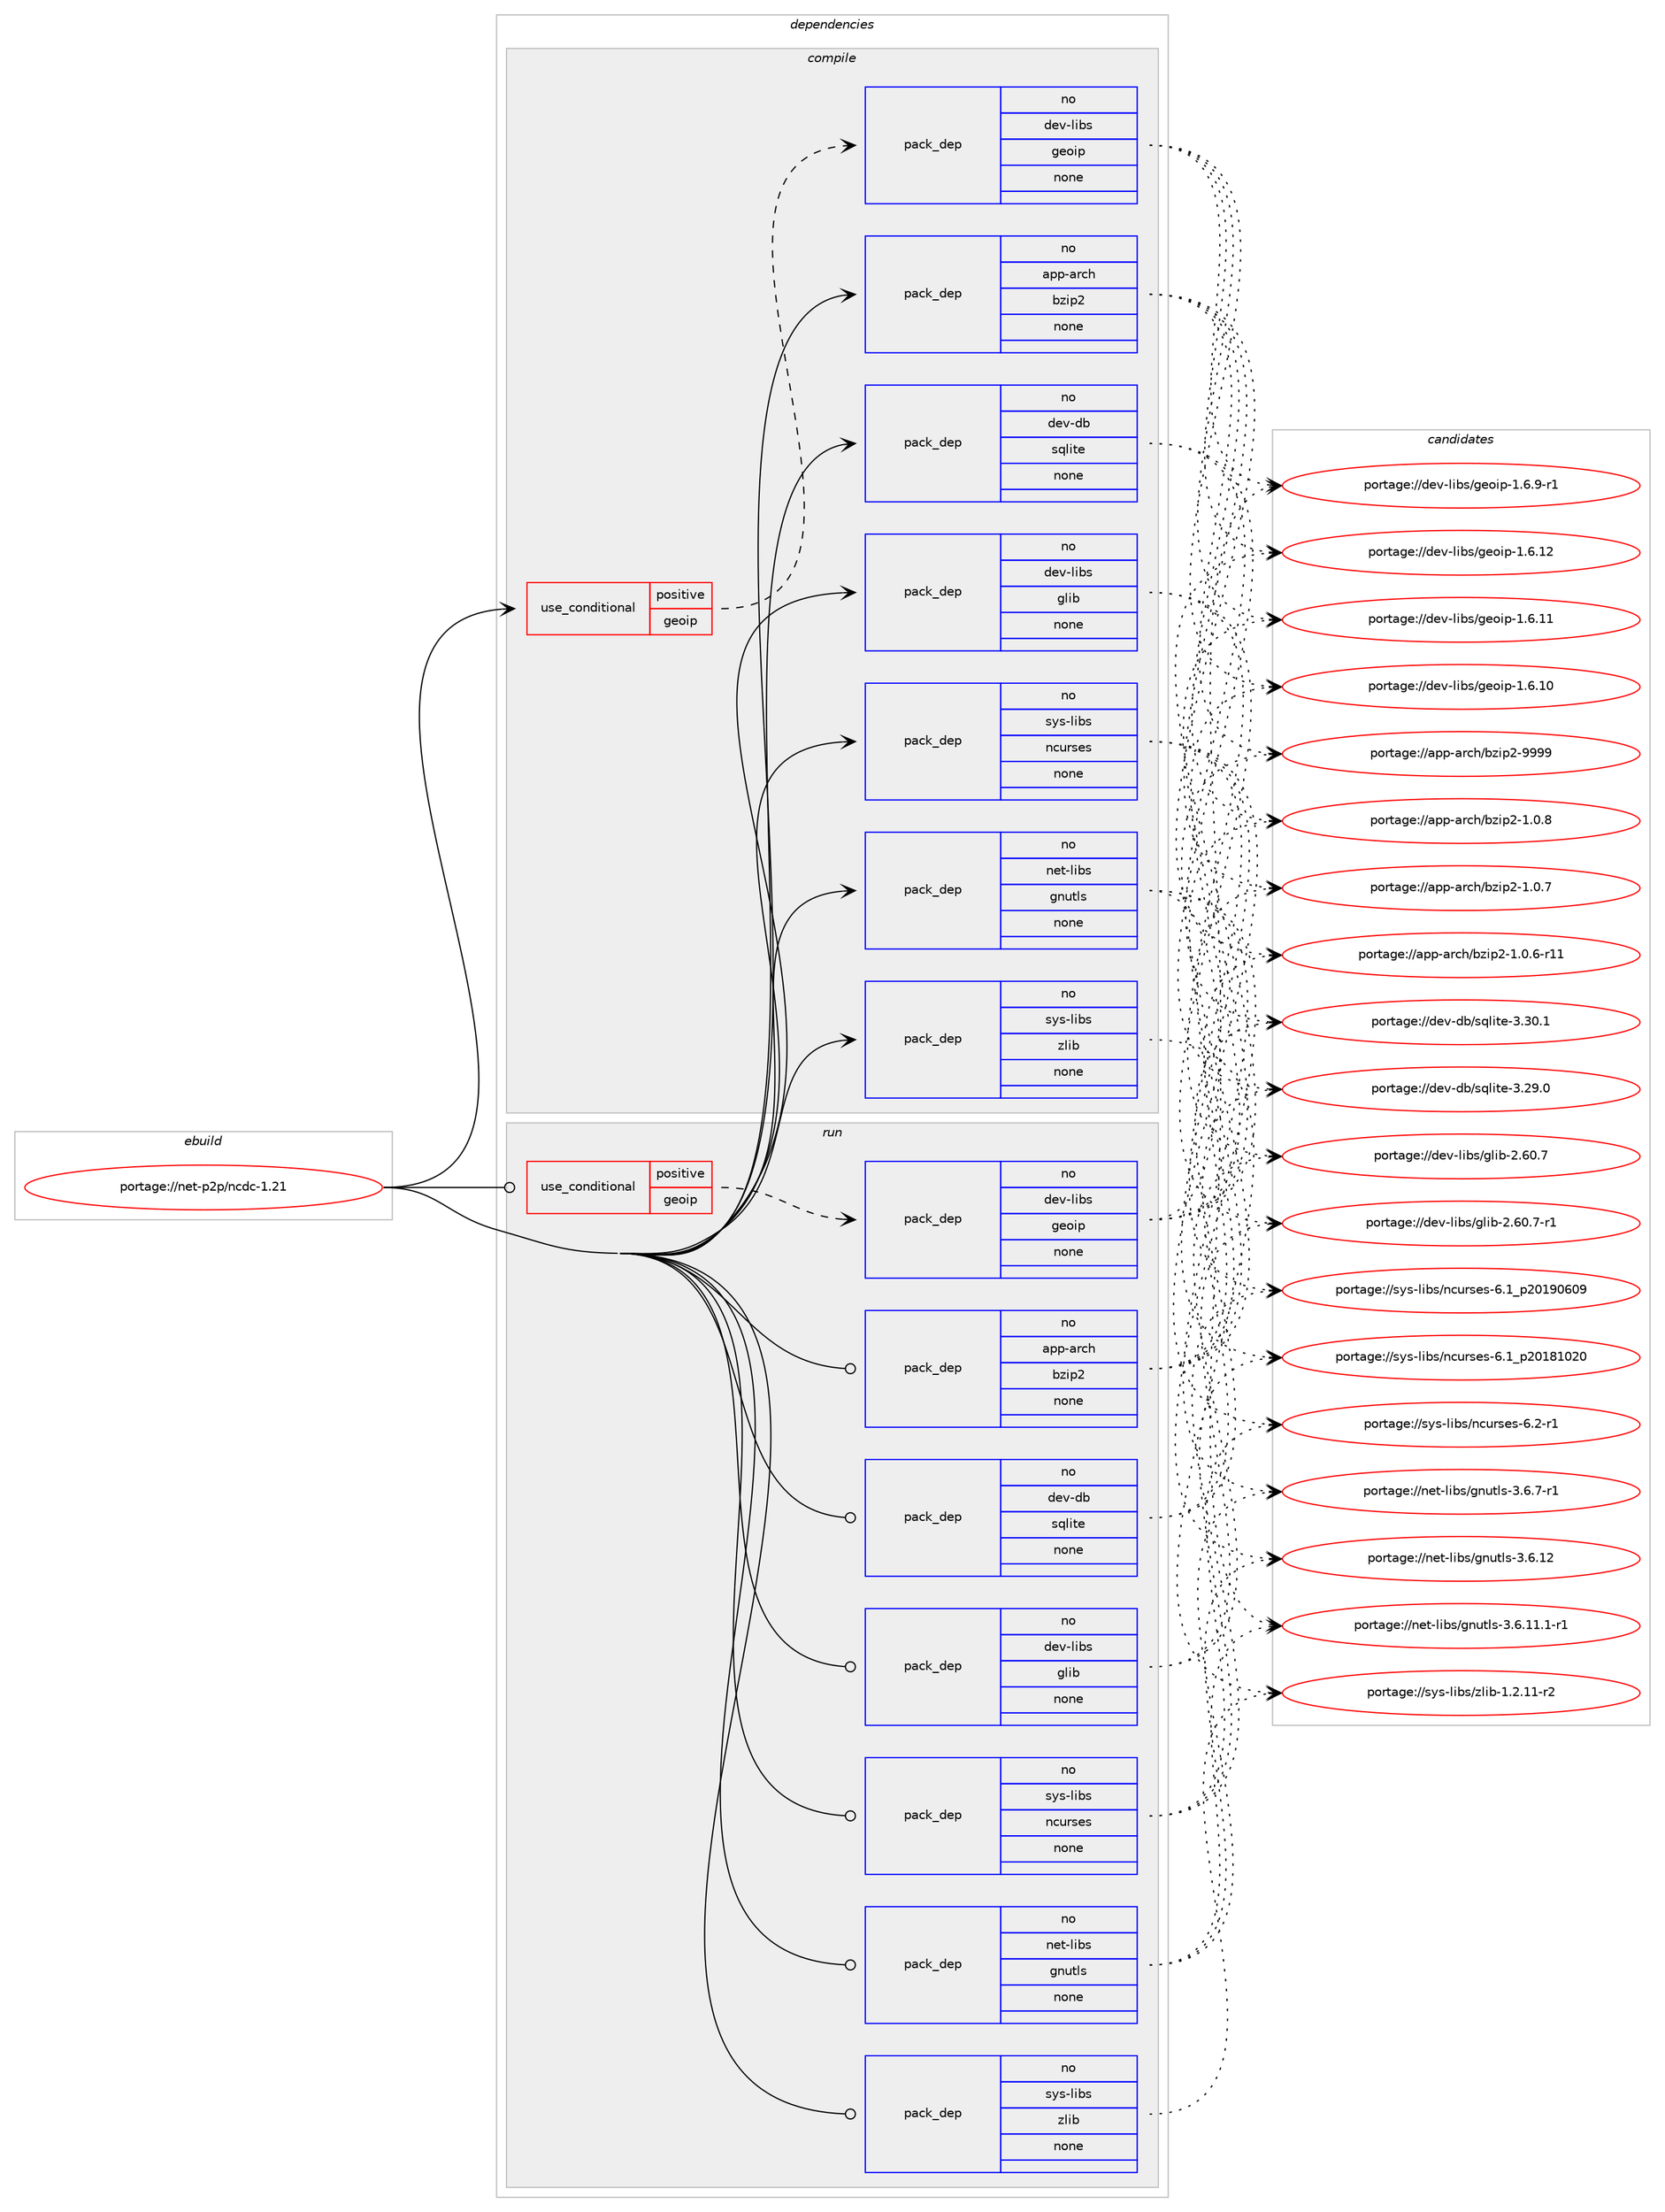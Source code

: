 digraph prolog {

# *************
# Graph options
# *************

newrank=true;
concentrate=true;
compound=true;
graph [rankdir=LR,fontname=Helvetica,fontsize=10,ranksep=1.5];#, ranksep=2.5, nodesep=0.2];
edge  [arrowhead=vee];
node  [fontname=Helvetica,fontsize=10];

# **********
# The ebuild
# **********

subgraph cluster_leftcol {
color=gray;
rank=same;
label=<<i>ebuild</i>>;
id [label="portage://net-p2p/ncdc-1.21", color=red, width=4, href="../net-p2p/ncdc-1.21.svg"];
}

# ****************
# The dependencies
# ****************

subgraph cluster_midcol {
color=gray;
label=<<i>dependencies</i>>;
subgraph cluster_compile {
fillcolor="#eeeeee";
style=filled;
label=<<i>compile</i>>;
subgraph cond20858 {
dependency105019 [label=<<TABLE BORDER="0" CELLBORDER="1" CELLSPACING="0" CELLPADDING="4"><TR><TD ROWSPAN="3" CELLPADDING="10">use_conditional</TD></TR><TR><TD>positive</TD></TR><TR><TD>geoip</TD></TR></TABLE>>, shape=none, color=red];
subgraph pack82327 {
dependency105020 [label=<<TABLE BORDER="0" CELLBORDER="1" CELLSPACING="0" CELLPADDING="4" WIDTH="220"><TR><TD ROWSPAN="6" CELLPADDING="30">pack_dep</TD></TR><TR><TD WIDTH="110">no</TD></TR><TR><TD>dev-libs</TD></TR><TR><TD>geoip</TD></TR><TR><TD>none</TD></TR><TR><TD></TD></TR></TABLE>>, shape=none, color=blue];
}
dependency105019:e -> dependency105020:w [weight=20,style="dashed",arrowhead="vee"];
}
id:e -> dependency105019:w [weight=20,style="solid",arrowhead="vee"];
subgraph pack82328 {
dependency105021 [label=<<TABLE BORDER="0" CELLBORDER="1" CELLSPACING="0" CELLPADDING="4" WIDTH="220"><TR><TD ROWSPAN="6" CELLPADDING="30">pack_dep</TD></TR><TR><TD WIDTH="110">no</TD></TR><TR><TD>app-arch</TD></TR><TR><TD>bzip2</TD></TR><TR><TD>none</TD></TR><TR><TD></TD></TR></TABLE>>, shape=none, color=blue];
}
id:e -> dependency105021:w [weight=20,style="solid",arrowhead="vee"];
subgraph pack82329 {
dependency105022 [label=<<TABLE BORDER="0" CELLBORDER="1" CELLSPACING="0" CELLPADDING="4" WIDTH="220"><TR><TD ROWSPAN="6" CELLPADDING="30">pack_dep</TD></TR><TR><TD WIDTH="110">no</TD></TR><TR><TD>dev-db</TD></TR><TR><TD>sqlite</TD></TR><TR><TD>none</TD></TR><TR><TD></TD></TR></TABLE>>, shape=none, color=blue];
}
id:e -> dependency105022:w [weight=20,style="solid",arrowhead="vee"];
subgraph pack82330 {
dependency105023 [label=<<TABLE BORDER="0" CELLBORDER="1" CELLSPACING="0" CELLPADDING="4" WIDTH="220"><TR><TD ROWSPAN="6" CELLPADDING="30">pack_dep</TD></TR><TR><TD WIDTH="110">no</TD></TR><TR><TD>dev-libs</TD></TR><TR><TD>glib</TD></TR><TR><TD>none</TD></TR><TR><TD></TD></TR></TABLE>>, shape=none, color=blue];
}
id:e -> dependency105023:w [weight=20,style="solid",arrowhead="vee"];
subgraph pack82331 {
dependency105024 [label=<<TABLE BORDER="0" CELLBORDER="1" CELLSPACING="0" CELLPADDING="4" WIDTH="220"><TR><TD ROWSPAN="6" CELLPADDING="30">pack_dep</TD></TR><TR><TD WIDTH="110">no</TD></TR><TR><TD>net-libs</TD></TR><TR><TD>gnutls</TD></TR><TR><TD>none</TD></TR><TR><TD></TD></TR></TABLE>>, shape=none, color=blue];
}
id:e -> dependency105024:w [weight=20,style="solid",arrowhead="vee"];
subgraph pack82332 {
dependency105025 [label=<<TABLE BORDER="0" CELLBORDER="1" CELLSPACING="0" CELLPADDING="4" WIDTH="220"><TR><TD ROWSPAN="6" CELLPADDING="30">pack_dep</TD></TR><TR><TD WIDTH="110">no</TD></TR><TR><TD>sys-libs</TD></TR><TR><TD>ncurses</TD></TR><TR><TD>none</TD></TR><TR><TD></TD></TR></TABLE>>, shape=none, color=blue];
}
id:e -> dependency105025:w [weight=20,style="solid",arrowhead="vee"];
subgraph pack82333 {
dependency105026 [label=<<TABLE BORDER="0" CELLBORDER="1" CELLSPACING="0" CELLPADDING="4" WIDTH="220"><TR><TD ROWSPAN="6" CELLPADDING="30">pack_dep</TD></TR><TR><TD WIDTH="110">no</TD></TR><TR><TD>sys-libs</TD></TR><TR><TD>zlib</TD></TR><TR><TD>none</TD></TR><TR><TD></TD></TR></TABLE>>, shape=none, color=blue];
}
id:e -> dependency105026:w [weight=20,style="solid",arrowhead="vee"];
}
subgraph cluster_compileandrun {
fillcolor="#eeeeee";
style=filled;
label=<<i>compile and run</i>>;
}
subgraph cluster_run {
fillcolor="#eeeeee";
style=filled;
label=<<i>run</i>>;
subgraph cond20859 {
dependency105027 [label=<<TABLE BORDER="0" CELLBORDER="1" CELLSPACING="0" CELLPADDING="4"><TR><TD ROWSPAN="3" CELLPADDING="10">use_conditional</TD></TR><TR><TD>positive</TD></TR><TR><TD>geoip</TD></TR></TABLE>>, shape=none, color=red];
subgraph pack82334 {
dependency105028 [label=<<TABLE BORDER="0" CELLBORDER="1" CELLSPACING="0" CELLPADDING="4" WIDTH="220"><TR><TD ROWSPAN="6" CELLPADDING="30">pack_dep</TD></TR><TR><TD WIDTH="110">no</TD></TR><TR><TD>dev-libs</TD></TR><TR><TD>geoip</TD></TR><TR><TD>none</TD></TR><TR><TD></TD></TR></TABLE>>, shape=none, color=blue];
}
dependency105027:e -> dependency105028:w [weight=20,style="dashed",arrowhead="vee"];
}
id:e -> dependency105027:w [weight=20,style="solid",arrowhead="odot"];
subgraph pack82335 {
dependency105029 [label=<<TABLE BORDER="0" CELLBORDER="1" CELLSPACING="0" CELLPADDING="4" WIDTH="220"><TR><TD ROWSPAN="6" CELLPADDING="30">pack_dep</TD></TR><TR><TD WIDTH="110">no</TD></TR><TR><TD>app-arch</TD></TR><TR><TD>bzip2</TD></TR><TR><TD>none</TD></TR><TR><TD></TD></TR></TABLE>>, shape=none, color=blue];
}
id:e -> dependency105029:w [weight=20,style="solid",arrowhead="odot"];
subgraph pack82336 {
dependency105030 [label=<<TABLE BORDER="0" CELLBORDER="1" CELLSPACING="0" CELLPADDING="4" WIDTH="220"><TR><TD ROWSPAN="6" CELLPADDING="30">pack_dep</TD></TR><TR><TD WIDTH="110">no</TD></TR><TR><TD>dev-db</TD></TR><TR><TD>sqlite</TD></TR><TR><TD>none</TD></TR><TR><TD></TD></TR></TABLE>>, shape=none, color=blue];
}
id:e -> dependency105030:w [weight=20,style="solid",arrowhead="odot"];
subgraph pack82337 {
dependency105031 [label=<<TABLE BORDER="0" CELLBORDER="1" CELLSPACING="0" CELLPADDING="4" WIDTH="220"><TR><TD ROWSPAN="6" CELLPADDING="30">pack_dep</TD></TR><TR><TD WIDTH="110">no</TD></TR><TR><TD>dev-libs</TD></TR><TR><TD>glib</TD></TR><TR><TD>none</TD></TR><TR><TD></TD></TR></TABLE>>, shape=none, color=blue];
}
id:e -> dependency105031:w [weight=20,style="solid",arrowhead="odot"];
subgraph pack82338 {
dependency105032 [label=<<TABLE BORDER="0" CELLBORDER="1" CELLSPACING="0" CELLPADDING="4" WIDTH="220"><TR><TD ROWSPAN="6" CELLPADDING="30">pack_dep</TD></TR><TR><TD WIDTH="110">no</TD></TR><TR><TD>net-libs</TD></TR><TR><TD>gnutls</TD></TR><TR><TD>none</TD></TR><TR><TD></TD></TR></TABLE>>, shape=none, color=blue];
}
id:e -> dependency105032:w [weight=20,style="solid",arrowhead="odot"];
subgraph pack82339 {
dependency105033 [label=<<TABLE BORDER="0" CELLBORDER="1" CELLSPACING="0" CELLPADDING="4" WIDTH="220"><TR><TD ROWSPAN="6" CELLPADDING="30">pack_dep</TD></TR><TR><TD WIDTH="110">no</TD></TR><TR><TD>sys-libs</TD></TR><TR><TD>ncurses</TD></TR><TR><TD>none</TD></TR><TR><TD></TD></TR></TABLE>>, shape=none, color=blue];
}
id:e -> dependency105033:w [weight=20,style="solid",arrowhead="odot"];
subgraph pack82340 {
dependency105034 [label=<<TABLE BORDER="0" CELLBORDER="1" CELLSPACING="0" CELLPADDING="4" WIDTH="220"><TR><TD ROWSPAN="6" CELLPADDING="30">pack_dep</TD></TR><TR><TD WIDTH="110">no</TD></TR><TR><TD>sys-libs</TD></TR><TR><TD>zlib</TD></TR><TR><TD>none</TD></TR><TR><TD></TD></TR></TABLE>>, shape=none, color=blue];
}
id:e -> dependency105034:w [weight=20,style="solid",arrowhead="odot"];
}
}

# **************
# The candidates
# **************

subgraph cluster_choices {
rank=same;
color=gray;
label=<<i>candidates</i>>;

subgraph choice82327 {
color=black;
nodesep=1;
choice1001011184510810598115471031011111051124549465446574511449 [label="portage://dev-libs/geoip-1.6.9-r1", color=red, width=4,href="../dev-libs/geoip-1.6.9-r1.svg"];
choice10010111845108105981154710310111110511245494654464950 [label="portage://dev-libs/geoip-1.6.12", color=red, width=4,href="../dev-libs/geoip-1.6.12.svg"];
choice10010111845108105981154710310111110511245494654464949 [label="portage://dev-libs/geoip-1.6.11", color=red, width=4,href="../dev-libs/geoip-1.6.11.svg"];
choice10010111845108105981154710310111110511245494654464948 [label="portage://dev-libs/geoip-1.6.10", color=red, width=4,href="../dev-libs/geoip-1.6.10.svg"];
dependency105020:e -> choice1001011184510810598115471031011111051124549465446574511449:w [style=dotted,weight="100"];
dependency105020:e -> choice10010111845108105981154710310111110511245494654464950:w [style=dotted,weight="100"];
dependency105020:e -> choice10010111845108105981154710310111110511245494654464949:w [style=dotted,weight="100"];
dependency105020:e -> choice10010111845108105981154710310111110511245494654464948:w [style=dotted,weight="100"];
}
subgraph choice82328 {
color=black;
nodesep=1;
choice971121124597114991044798122105112504557575757 [label="portage://app-arch/bzip2-9999", color=red, width=4,href="../app-arch/bzip2-9999.svg"];
choice97112112459711499104479812210511250454946484656 [label="portage://app-arch/bzip2-1.0.8", color=red, width=4,href="../app-arch/bzip2-1.0.8.svg"];
choice97112112459711499104479812210511250454946484655 [label="portage://app-arch/bzip2-1.0.7", color=red, width=4,href="../app-arch/bzip2-1.0.7.svg"];
choice97112112459711499104479812210511250454946484654451144949 [label="portage://app-arch/bzip2-1.0.6-r11", color=red, width=4,href="../app-arch/bzip2-1.0.6-r11.svg"];
dependency105021:e -> choice971121124597114991044798122105112504557575757:w [style=dotted,weight="100"];
dependency105021:e -> choice97112112459711499104479812210511250454946484656:w [style=dotted,weight="100"];
dependency105021:e -> choice97112112459711499104479812210511250454946484655:w [style=dotted,weight="100"];
dependency105021:e -> choice97112112459711499104479812210511250454946484654451144949:w [style=dotted,weight="100"];
}
subgraph choice82329 {
color=black;
nodesep=1;
choice10010111845100984711511310810511610145514651484649 [label="portage://dev-db/sqlite-3.30.1", color=red, width=4,href="../dev-db/sqlite-3.30.1.svg"];
choice10010111845100984711511310810511610145514650574648 [label="portage://dev-db/sqlite-3.29.0", color=red, width=4,href="../dev-db/sqlite-3.29.0.svg"];
dependency105022:e -> choice10010111845100984711511310810511610145514651484649:w [style=dotted,weight="100"];
dependency105022:e -> choice10010111845100984711511310810511610145514650574648:w [style=dotted,weight="100"];
}
subgraph choice82330 {
color=black;
nodesep=1;
choice10010111845108105981154710310810598455046544846554511449 [label="portage://dev-libs/glib-2.60.7-r1", color=red, width=4,href="../dev-libs/glib-2.60.7-r1.svg"];
choice1001011184510810598115471031081059845504654484655 [label="portage://dev-libs/glib-2.60.7", color=red, width=4,href="../dev-libs/glib-2.60.7.svg"];
dependency105023:e -> choice10010111845108105981154710310810598455046544846554511449:w [style=dotted,weight="100"];
dependency105023:e -> choice1001011184510810598115471031081059845504654484655:w [style=dotted,weight="100"];
}
subgraph choice82331 {
color=black;
nodesep=1;
choice1101011164510810598115471031101171161081154551465446554511449 [label="portage://net-libs/gnutls-3.6.7-r1", color=red, width=4,href="../net-libs/gnutls-3.6.7-r1.svg"];
choice11010111645108105981154710311011711610811545514654464950 [label="portage://net-libs/gnutls-3.6.12", color=red, width=4,href="../net-libs/gnutls-3.6.12.svg"];
choice1101011164510810598115471031101171161081154551465446494946494511449 [label="portage://net-libs/gnutls-3.6.11.1-r1", color=red, width=4,href="../net-libs/gnutls-3.6.11.1-r1.svg"];
dependency105024:e -> choice1101011164510810598115471031101171161081154551465446554511449:w [style=dotted,weight="100"];
dependency105024:e -> choice11010111645108105981154710311011711610811545514654464950:w [style=dotted,weight="100"];
dependency105024:e -> choice1101011164510810598115471031101171161081154551465446494946494511449:w [style=dotted,weight="100"];
}
subgraph choice82332 {
color=black;
nodesep=1;
choice11512111545108105981154711099117114115101115455446504511449 [label="portage://sys-libs/ncurses-6.2-r1", color=red, width=4,href="../sys-libs/ncurses-6.2-r1.svg"];
choice1151211154510810598115471109911711411510111545544649951125048495748544857 [label="portage://sys-libs/ncurses-6.1_p20190609", color=red, width=4,href="../sys-libs/ncurses-6.1_p20190609.svg"];
choice1151211154510810598115471109911711411510111545544649951125048495649485048 [label="portage://sys-libs/ncurses-6.1_p20181020", color=red, width=4,href="../sys-libs/ncurses-6.1_p20181020.svg"];
dependency105025:e -> choice11512111545108105981154711099117114115101115455446504511449:w [style=dotted,weight="100"];
dependency105025:e -> choice1151211154510810598115471109911711411510111545544649951125048495748544857:w [style=dotted,weight="100"];
dependency105025:e -> choice1151211154510810598115471109911711411510111545544649951125048495649485048:w [style=dotted,weight="100"];
}
subgraph choice82333 {
color=black;
nodesep=1;
choice11512111545108105981154712210810598454946504649494511450 [label="portage://sys-libs/zlib-1.2.11-r2", color=red, width=4,href="../sys-libs/zlib-1.2.11-r2.svg"];
dependency105026:e -> choice11512111545108105981154712210810598454946504649494511450:w [style=dotted,weight="100"];
}
subgraph choice82334 {
color=black;
nodesep=1;
choice1001011184510810598115471031011111051124549465446574511449 [label="portage://dev-libs/geoip-1.6.9-r1", color=red, width=4,href="../dev-libs/geoip-1.6.9-r1.svg"];
choice10010111845108105981154710310111110511245494654464950 [label="portage://dev-libs/geoip-1.6.12", color=red, width=4,href="../dev-libs/geoip-1.6.12.svg"];
choice10010111845108105981154710310111110511245494654464949 [label="portage://dev-libs/geoip-1.6.11", color=red, width=4,href="../dev-libs/geoip-1.6.11.svg"];
choice10010111845108105981154710310111110511245494654464948 [label="portage://dev-libs/geoip-1.6.10", color=red, width=4,href="../dev-libs/geoip-1.6.10.svg"];
dependency105028:e -> choice1001011184510810598115471031011111051124549465446574511449:w [style=dotted,weight="100"];
dependency105028:e -> choice10010111845108105981154710310111110511245494654464950:w [style=dotted,weight="100"];
dependency105028:e -> choice10010111845108105981154710310111110511245494654464949:w [style=dotted,weight="100"];
dependency105028:e -> choice10010111845108105981154710310111110511245494654464948:w [style=dotted,weight="100"];
}
subgraph choice82335 {
color=black;
nodesep=1;
choice971121124597114991044798122105112504557575757 [label="portage://app-arch/bzip2-9999", color=red, width=4,href="../app-arch/bzip2-9999.svg"];
choice97112112459711499104479812210511250454946484656 [label="portage://app-arch/bzip2-1.0.8", color=red, width=4,href="../app-arch/bzip2-1.0.8.svg"];
choice97112112459711499104479812210511250454946484655 [label="portage://app-arch/bzip2-1.0.7", color=red, width=4,href="../app-arch/bzip2-1.0.7.svg"];
choice97112112459711499104479812210511250454946484654451144949 [label="portage://app-arch/bzip2-1.0.6-r11", color=red, width=4,href="../app-arch/bzip2-1.0.6-r11.svg"];
dependency105029:e -> choice971121124597114991044798122105112504557575757:w [style=dotted,weight="100"];
dependency105029:e -> choice97112112459711499104479812210511250454946484656:w [style=dotted,weight="100"];
dependency105029:e -> choice97112112459711499104479812210511250454946484655:w [style=dotted,weight="100"];
dependency105029:e -> choice97112112459711499104479812210511250454946484654451144949:w [style=dotted,weight="100"];
}
subgraph choice82336 {
color=black;
nodesep=1;
choice10010111845100984711511310810511610145514651484649 [label="portage://dev-db/sqlite-3.30.1", color=red, width=4,href="../dev-db/sqlite-3.30.1.svg"];
choice10010111845100984711511310810511610145514650574648 [label="portage://dev-db/sqlite-3.29.0", color=red, width=4,href="../dev-db/sqlite-3.29.0.svg"];
dependency105030:e -> choice10010111845100984711511310810511610145514651484649:w [style=dotted,weight="100"];
dependency105030:e -> choice10010111845100984711511310810511610145514650574648:w [style=dotted,weight="100"];
}
subgraph choice82337 {
color=black;
nodesep=1;
choice10010111845108105981154710310810598455046544846554511449 [label="portage://dev-libs/glib-2.60.7-r1", color=red, width=4,href="../dev-libs/glib-2.60.7-r1.svg"];
choice1001011184510810598115471031081059845504654484655 [label="portage://dev-libs/glib-2.60.7", color=red, width=4,href="../dev-libs/glib-2.60.7.svg"];
dependency105031:e -> choice10010111845108105981154710310810598455046544846554511449:w [style=dotted,weight="100"];
dependency105031:e -> choice1001011184510810598115471031081059845504654484655:w [style=dotted,weight="100"];
}
subgraph choice82338 {
color=black;
nodesep=1;
choice1101011164510810598115471031101171161081154551465446554511449 [label="portage://net-libs/gnutls-3.6.7-r1", color=red, width=4,href="../net-libs/gnutls-3.6.7-r1.svg"];
choice11010111645108105981154710311011711610811545514654464950 [label="portage://net-libs/gnutls-3.6.12", color=red, width=4,href="../net-libs/gnutls-3.6.12.svg"];
choice1101011164510810598115471031101171161081154551465446494946494511449 [label="portage://net-libs/gnutls-3.6.11.1-r1", color=red, width=4,href="../net-libs/gnutls-3.6.11.1-r1.svg"];
dependency105032:e -> choice1101011164510810598115471031101171161081154551465446554511449:w [style=dotted,weight="100"];
dependency105032:e -> choice11010111645108105981154710311011711610811545514654464950:w [style=dotted,weight="100"];
dependency105032:e -> choice1101011164510810598115471031101171161081154551465446494946494511449:w [style=dotted,weight="100"];
}
subgraph choice82339 {
color=black;
nodesep=1;
choice11512111545108105981154711099117114115101115455446504511449 [label="portage://sys-libs/ncurses-6.2-r1", color=red, width=4,href="../sys-libs/ncurses-6.2-r1.svg"];
choice1151211154510810598115471109911711411510111545544649951125048495748544857 [label="portage://sys-libs/ncurses-6.1_p20190609", color=red, width=4,href="../sys-libs/ncurses-6.1_p20190609.svg"];
choice1151211154510810598115471109911711411510111545544649951125048495649485048 [label="portage://sys-libs/ncurses-6.1_p20181020", color=red, width=4,href="../sys-libs/ncurses-6.1_p20181020.svg"];
dependency105033:e -> choice11512111545108105981154711099117114115101115455446504511449:w [style=dotted,weight="100"];
dependency105033:e -> choice1151211154510810598115471109911711411510111545544649951125048495748544857:w [style=dotted,weight="100"];
dependency105033:e -> choice1151211154510810598115471109911711411510111545544649951125048495649485048:w [style=dotted,weight="100"];
}
subgraph choice82340 {
color=black;
nodesep=1;
choice11512111545108105981154712210810598454946504649494511450 [label="portage://sys-libs/zlib-1.2.11-r2", color=red, width=4,href="../sys-libs/zlib-1.2.11-r2.svg"];
dependency105034:e -> choice11512111545108105981154712210810598454946504649494511450:w [style=dotted,weight="100"];
}
}

}
